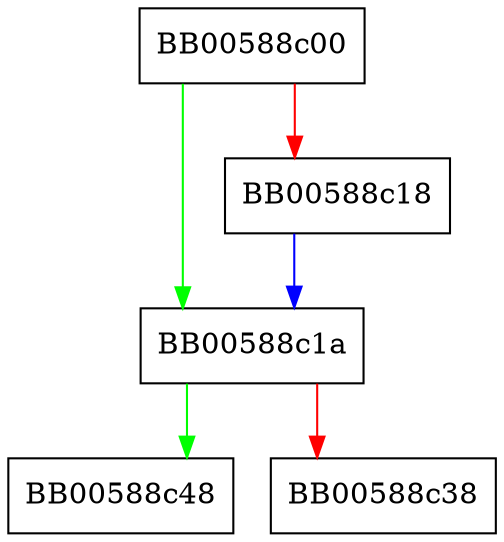 digraph EC_KEY_set_method {
  node [shape="box"];
  graph [splines=ortho];
  BB00588c00 -> BB00588c1a [color="green"];
  BB00588c00 -> BB00588c18 [color="red"];
  BB00588c18 -> BB00588c1a [color="blue"];
  BB00588c1a -> BB00588c48 [color="green"];
  BB00588c1a -> BB00588c38 [color="red"];
}